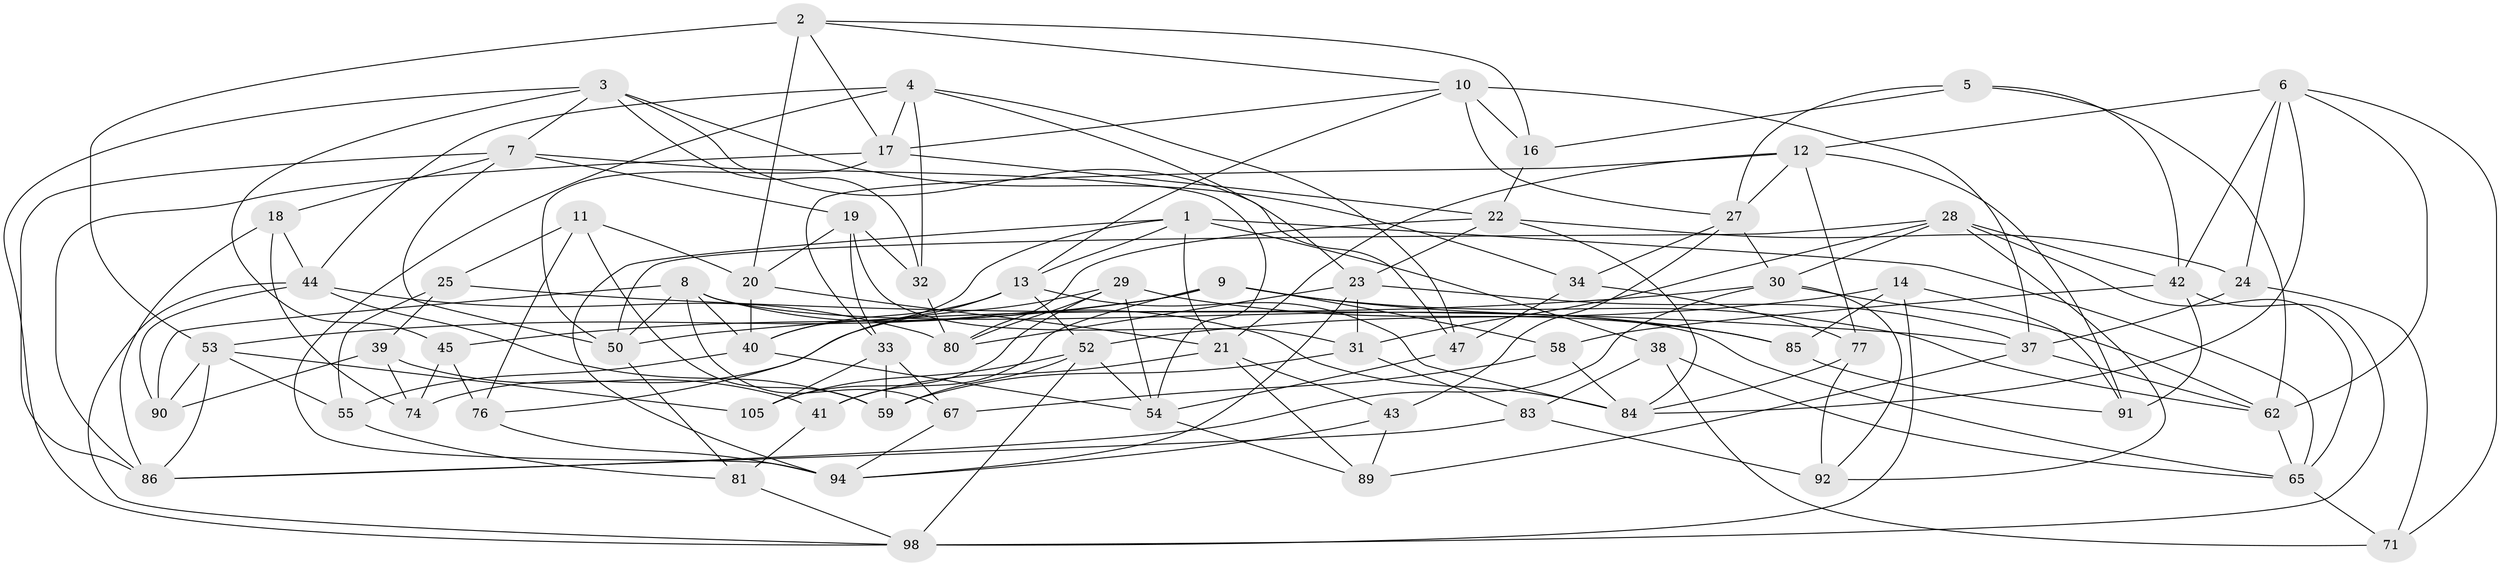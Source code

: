 // original degree distribution, {4: 1.0}
// Generated by graph-tools (version 1.1) at 2025/11/02/27/25 16:11:44]
// undirected, 69 vertices, 173 edges
graph export_dot {
graph [start="1"]
  node [color=gray90,style=filled];
  1 [super="+103"];
  2 [super="+64"];
  3 [super="+79"];
  4 [super="+46"];
  5;
  6 [super="+15"];
  7 [super="+78"];
  8 [super="+100"];
  9 [super="+93"];
  10 [super="+49"];
  11;
  12 [super="+97"];
  13 [super="+61"];
  14;
  16;
  17 [super="+51"];
  18;
  19 [super="+75"];
  20 [super="+57"];
  21 [super="+63"];
  22 [super="+36"];
  23 [super="+26"];
  24;
  25;
  27 [super="+104"];
  28 [super="+56"];
  29 [super="+107"];
  30 [super="+35"];
  31 [super="+48"];
  32;
  33 [super="+69"];
  34;
  37 [super="+106"];
  38;
  39;
  40 [super="+73"];
  41;
  42 [super="+66"];
  43;
  44 [super="+68"];
  45;
  47;
  50 [super="+60"];
  52 [super="+96"];
  53 [super="+88"];
  54 [super="+72"];
  55;
  58;
  59 [super="+70"];
  62 [super="+102"];
  65 [super="+82"];
  67;
  71;
  74;
  76;
  77;
  80 [super="+95"];
  81;
  83;
  84 [super="+87"];
  85;
  86 [super="+99"];
  89;
  90;
  91;
  92;
  94 [super="+101"];
  98 [super="+108"];
  105;
  1 -- 38;
  1 -- 21;
  1 -- 40;
  1 -- 65;
  1 -- 13;
  1 -- 94;
  2 -- 10;
  2 -- 53;
  2 -- 16;
  2 -- 17;
  2 -- 20 [weight=2];
  3 -- 34;
  3 -- 47;
  3 -- 98;
  3 -- 32;
  3 -- 45;
  3 -- 7;
  4 -- 44;
  4 -- 23;
  4 -- 17;
  4 -- 32;
  4 -- 94;
  4 -- 47;
  5 -- 16;
  5 -- 42;
  5 -- 62;
  5 -- 27;
  6 -- 71;
  6 -- 24;
  6 -- 12;
  6 -- 42;
  6 -- 62;
  6 -- 84;
  7 -- 54;
  7 -- 18;
  7 -- 86;
  7 -- 19;
  7 -- 50;
  8 -- 67;
  8 -- 40;
  8 -- 65;
  8 -- 50;
  8 -- 90;
  8 -- 84;
  9 -- 53;
  9 -- 58;
  9 -- 41;
  9 -- 85;
  9 -- 45;
  9 -- 62;
  10 -- 16;
  10 -- 17;
  10 -- 13;
  10 -- 27;
  10 -- 37;
  11 -- 76;
  11 -- 25;
  11 -- 20;
  11 -- 59;
  12 -- 91;
  12 -- 27;
  12 -- 77;
  12 -- 33;
  12 -- 21;
  13 -- 40;
  13 -- 76;
  13 -- 52;
  13 -- 84;
  14 -- 91;
  14 -- 85;
  14 -- 98;
  14 -- 52;
  16 -- 22;
  17 -- 22;
  17 -- 50;
  17 -- 86;
  18 -- 86;
  18 -- 74;
  18 -- 44;
  19 -- 20;
  19 -- 31 [weight=2];
  19 -- 33;
  19 -- 32;
  20 -- 21;
  20 -- 40;
  21 -- 41;
  21 -- 89;
  21 -- 43;
  22 -- 24;
  22 -- 80;
  22 -- 84;
  22 -- 23;
  23 -- 80;
  23 -- 94;
  23 -- 31;
  23 -- 37;
  24 -- 71;
  24 -- 37;
  25 -- 39;
  25 -- 37;
  25 -- 55;
  27 -- 34;
  27 -- 30;
  27 -- 43;
  28 -- 50;
  28 -- 30;
  28 -- 42;
  28 -- 65;
  28 -- 92;
  28 -- 31;
  29 -- 105;
  29 -- 80 [weight=2];
  29 -- 54;
  29 -- 74;
  29 -- 85;
  30 -- 50;
  30 -- 62;
  30 -- 86;
  30 -- 92;
  31 -- 59;
  31 -- 83;
  32 -- 80;
  33 -- 105;
  33 -- 67;
  33 -- 59 [weight=2];
  34 -- 47;
  34 -- 77;
  37 -- 89;
  37 -- 62;
  38 -- 71;
  38 -- 65;
  38 -- 83;
  39 -- 74;
  39 -- 41;
  39 -- 90;
  40 -- 55;
  40 -- 54;
  41 -- 81;
  42 -- 58;
  42 -- 91;
  42 -- 98;
  43 -- 89;
  43 -- 94;
  44 -- 98;
  44 -- 80;
  44 -- 90;
  44 -- 59;
  45 -- 74;
  45 -- 76;
  47 -- 54;
  50 -- 81;
  52 -- 105;
  52 -- 54;
  52 -- 98;
  52 -- 59;
  53 -- 55;
  53 -- 86;
  53 -- 105;
  53 -- 90;
  54 -- 89;
  55 -- 81;
  58 -- 67;
  58 -- 84;
  62 -- 65;
  65 -- 71;
  67 -- 94;
  76 -- 94;
  77 -- 84;
  77 -- 92;
  81 -- 98;
  83 -- 92;
  83 -- 86;
  85 -- 91;
}
